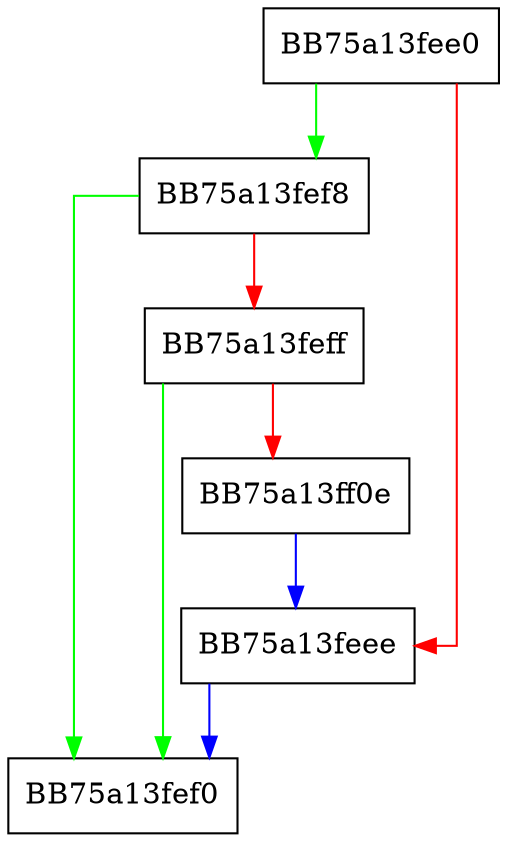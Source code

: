 digraph UsingBasePlugin {
  node [shape="box"];
  graph [splines=ortho];
  BB75a13fee0 -> BB75a13fef8 [color="green"];
  BB75a13fee0 -> BB75a13feee [color="red"];
  BB75a13feee -> BB75a13fef0 [color="blue"];
  BB75a13fef8 -> BB75a13fef0 [color="green"];
  BB75a13fef8 -> BB75a13feff [color="red"];
  BB75a13feff -> BB75a13fef0 [color="green"];
  BB75a13feff -> BB75a13ff0e [color="red"];
  BB75a13ff0e -> BB75a13feee [color="blue"];
}